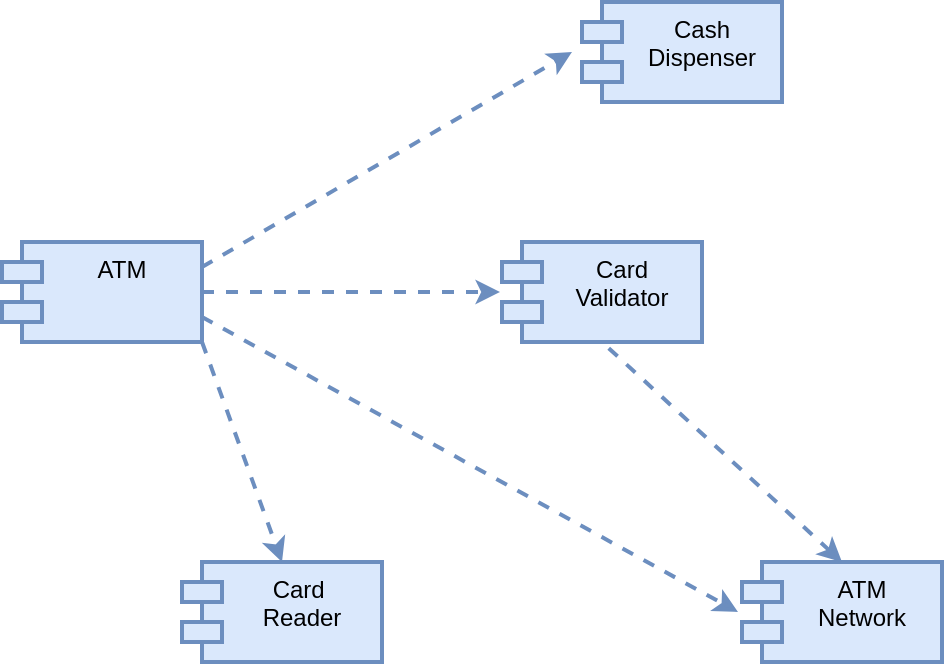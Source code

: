 <mxfile version="20.3.0" type="device"><diagram id="qsNDVssqq2EUqDnUzGVC" name="Trang-1"><mxGraphModel dx="946" dy="725" grid="1" gridSize="10" guides="1" tooltips="1" connect="1" arrows="1" fold="1" page="1" pageScale="1" pageWidth="827" pageHeight="1169" math="0" shadow="0"><root><mxCell id="0"/><mxCell id="1" parent="0"/><mxCell id="3s4vSFPuFVH6blPyvEXs-1" value="ATM" style="shape=module;align=left;spacingLeft=20;align=center;verticalAlign=top;fillColor=#dae8fc;strokeColor=#6c8ebf;strokeWidth=2;" vertex="1" parent="1"><mxGeometry x="140" y="230" width="100" height="50" as="geometry"/></mxCell><mxCell id="3s4vSFPuFVH6blPyvEXs-2" value="Cash&#10;Dispenser" style="shape=module;align=left;spacingLeft=20;align=center;verticalAlign=top;fillColor=#dae8fc;strokeColor=#6c8ebf;strokeWidth=2;" vertex="1" parent="1"><mxGeometry x="430" y="110" width="100" height="50" as="geometry"/></mxCell><mxCell id="3s4vSFPuFVH6blPyvEXs-3" value="Card&#10;Validator" style="shape=module;align=left;spacingLeft=20;align=center;verticalAlign=top;fillColor=#dae8fc;strokeColor=#6c8ebf;strokeWidth=2;" vertex="1" parent="1"><mxGeometry x="390" y="230" width="100" height="50" as="geometry"/></mxCell><mxCell id="3s4vSFPuFVH6blPyvEXs-4" value="ATM&#10;Network" style="shape=module;align=left;spacingLeft=20;align=center;verticalAlign=top;fillColor=#dae8fc;strokeColor=#6c8ebf;strokeWidth=2;" vertex="1" parent="1"><mxGeometry x="510" y="390" width="100" height="50" as="geometry"/></mxCell><mxCell id="3s4vSFPuFVH6blPyvEXs-5" value="Card &#10;Reader" style="shape=module;align=left;spacingLeft=20;align=center;verticalAlign=top;fillColor=#dae8fc;strokeColor=#6c8ebf;strokeWidth=2;" vertex="1" parent="1"><mxGeometry x="230" y="390" width="100" height="50" as="geometry"/></mxCell><mxCell id="3s4vSFPuFVH6blPyvEXs-6" value="" style="endArrow=classic;html=1;rounded=0;exitX=1;exitY=0.5;exitDx=0;exitDy=0;entryX=-0.01;entryY=0.5;entryDx=0;entryDy=0;entryPerimeter=0;endFill=1;dashed=1;fillColor=#dae8fc;strokeColor=#6c8ebf;strokeWidth=2;" edge="1" parent="1" source="3s4vSFPuFVH6blPyvEXs-1" target="3s4vSFPuFVH6blPyvEXs-3"><mxGeometry relative="1" as="geometry"><mxPoint x="330" y="370" as="sourcePoint"/><mxPoint x="490" y="370" as="targetPoint"/></mxGeometry></mxCell><mxCell id="3s4vSFPuFVH6blPyvEXs-7" value="" style="endArrow=classic;html=1;rounded=0;exitX=1;exitY=1;exitDx=0;exitDy=0;entryX=0.5;entryY=0;entryDx=0;entryDy=0;endFill=1;dashed=1;fillColor=#dae8fc;strokeColor=#6c8ebf;strokeWidth=2;" edge="1" parent="1" source="3s4vSFPuFVH6blPyvEXs-1" target="3s4vSFPuFVH6blPyvEXs-5"><mxGeometry relative="1" as="geometry"><mxPoint x="250" y="265" as="sourcePoint"/><mxPoint x="399" y="265" as="targetPoint"/></mxGeometry></mxCell><mxCell id="3s4vSFPuFVH6blPyvEXs-8" value="" style="endArrow=classic;html=1;rounded=0;exitX=1;exitY=0.75;exitDx=0;exitDy=0;entryX=-0.02;entryY=0.5;entryDx=0;entryDy=0;entryPerimeter=0;endFill=1;dashed=1;fillColor=#dae8fc;strokeColor=#6c8ebf;strokeWidth=2;" edge="1" parent="1" source="3s4vSFPuFVH6blPyvEXs-1" target="3s4vSFPuFVH6blPyvEXs-4"><mxGeometry relative="1" as="geometry"><mxPoint x="260" y="275" as="sourcePoint"/><mxPoint x="409" y="275" as="targetPoint"/></mxGeometry></mxCell><mxCell id="3s4vSFPuFVH6blPyvEXs-9" value="" style="endArrow=none;html=1;rounded=0;exitX=0.5;exitY=0;exitDx=0;exitDy=0;entryX=0.5;entryY=1;entryDx=0;entryDy=0;endFill=0;dashed=1;startArrow=classic;startFill=1;fillColor=#dae8fc;strokeColor=#6c8ebf;strokeWidth=2;" edge="1" parent="1" source="3s4vSFPuFVH6blPyvEXs-4" target="3s4vSFPuFVH6blPyvEXs-3"><mxGeometry relative="1" as="geometry"><mxPoint x="270" y="285" as="sourcePoint"/><mxPoint x="419" y="285" as="targetPoint"/></mxGeometry></mxCell><mxCell id="3s4vSFPuFVH6blPyvEXs-10" value="" style="endArrow=classic;html=1;rounded=0;exitX=1;exitY=0.25;exitDx=0;exitDy=0;entryX=-0.05;entryY=0.5;entryDx=0;entryDy=0;entryPerimeter=0;endFill=1;dashed=1;fillColor=#dae8fc;strokeColor=#6c8ebf;strokeWidth=2;" edge="1" parent="1" source="3s4vSFPuFVH6blPyvEXs-1" target="3s4vSFPuFVH6blPyvEXs-2"><mxGeometry relative="1" as="geometry"><mxPoint x="280" y="295" as="sourcePoint"/><mxPoint x="390" y="90" as="targetPoint"/></mxGeometry></mxCell></root></mxGraphModel></diagram></mxfile>
